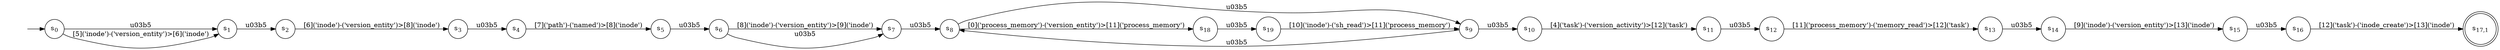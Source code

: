 digraph NFA {
    rankdir = LR;
    I [style = invis];
    I -> S0;
    S0 [label = <s<sub>0</sub>>, shape = circle];
    S1 [label = <s<sub>1</sub>>, shape = circle];
    S2 [label = <s<sub>2</sub>>, shape = circle];
    S3 [label = <s<sub>3</sub>>, shape = circle];
    S4 [label = <s<sub>4</sub>>, shape = circle];
    S5 [label = <s<sub>5</sub>>, shape = circle];
    S6 [label = <s<sub>6</sub>>, shape = circle];
    S7 [label = <s<sub>7</sub>>, shape = circle];
    S8 [label = <s<sub>8</sub>>, shape = circle];
    S9 [label = <s<sub>9</sub>>, shape = circle];
    S9 -> S8 [label = "\u03b5"];
    S10 [label = <s<sub>10</sub>>, shape = circle];
    S11 [label = <s<sub>11</sub>>, shape = circle];
    S12 [label = <s<sub>12</sub>>, shape = circle];
    S13 [label = <s<sub>13</sub>>, shape = circle];
    S14 [label = <s<sub>14</sub>>, shape = circle];
    S15 [label = <s<sub>15</sub>>, shape = circle];
    S16 [label = <s<sub>16</sub>>, shape = circle];
    S17 [label = <s<sub>17,1</sub>>, shape = circle, peripheries = 2];
    S16 -> S17 [label = "[12]('task')-('inode_create')>[13]('inode')"];
    S15 -> S16 [label = "\u03b5"];
    S14 -> S15 [label = "[9]('inode')-('version_entity')>[13]('inode')"];
    S13 -> S14 [label = "\u03b5"];
    S12 -> S13 [label = "[11]('process_memory')-('memory_read')>[12]('task')"];
    S11 -> S12 [label = "\u03b5"];
    S10 -> S11 [label = "[4]('task')-('version_activity')>[12]('task')"];
    S9 -> S10 [label = "\u03b5"];
    S8 -> S9 [label = "\u03b5"];
    S18 [label = <s<sub>18</sub>>, shape = circle];
    S19 [label = <s<sub>19</sub>>, shape = circle];
    S19 -> S9 [label = "[10]('inode')-('sh_read')>[11]('process_memory')"];
    S18 -> S19 [label = "\u03b5"];
    S8 -> S18 [label = "[0]('process_memory')-('version_entity')>[11]('process_memory')"];
    S7 -> S8 [label = "\u03b5"];
    S6 -> S7 [label = "[8]('inode')-('version_entity')>[9]('inode')"];
    S6 -> S7 [label = "\u03b5"];
    S5 -> S6 [label = "\u03b5"];
    S4 -> S5 [label = "[7]('path')-('named')>[8]('inode')"];
    S3 -> S4 [label = "\u03b5"];
    S2 -> S3 [label = "[6]('inode')-('version_entity')>[8]('inode')"];
    S1 -> S2 [label = "\u03b5"];
    S0 -> S1 [label = "\u03b5"];
    S0 -> S1 [label = "[5]('inode')-('version_entity')>[6]('inode')"];
}
